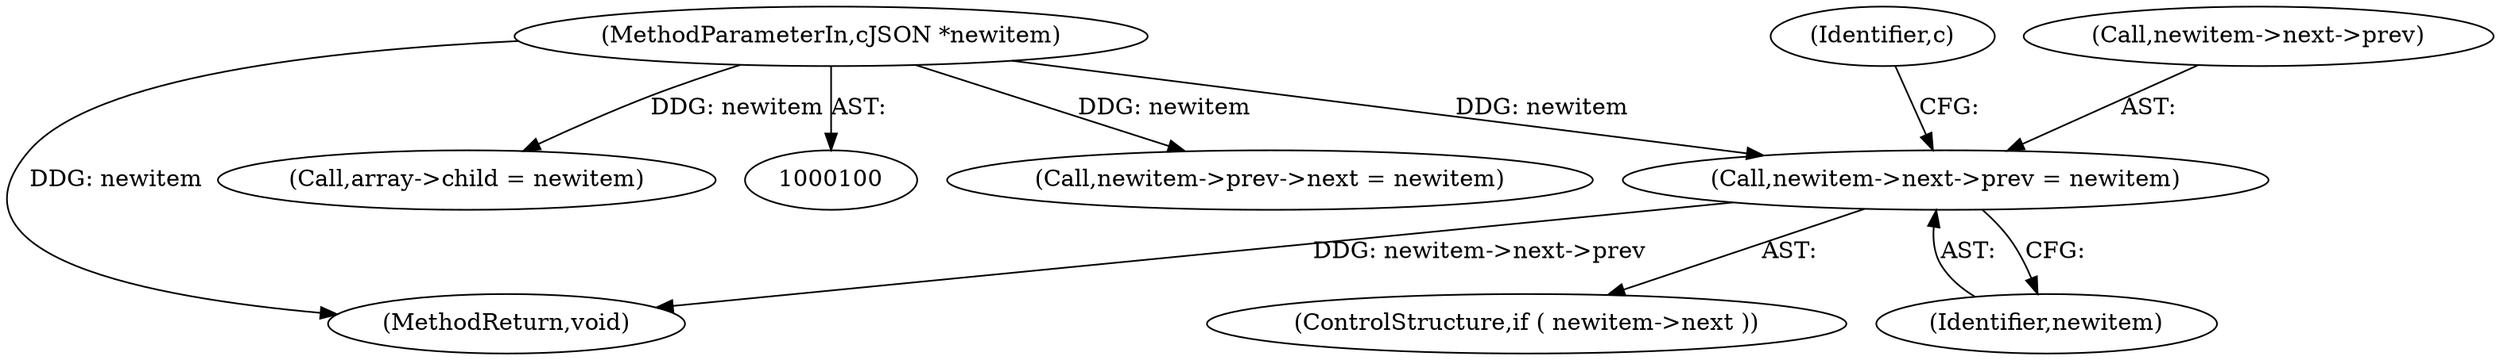 digraph "1_iperf_91f2fa59e8ed80dfbf400add0164ee0e508e412a_29@pointer" {
"1000147" [label="(Call,newitem->next->prev = newitem)"];
"1000103" [label="(MethodParameterIn,cJSON *newitem)"];
"1000153" [label="(Identifier,newitem)"];
"1000143" [label="(ControlStructure,if ( newitem->next ))"];
"1000166" [label="(Call,newitem->prev->next = newitem)"];
"1000156" [label="(Identifier,c)"];
"1000184" [label="(MethodReturn,void)"];
"1000103" [label="(MethodParameterIn,cJSON *newitem)"];
"1000147" [label="(Call,newitem->next->prev = newitem)"];
"1000160" [label="(Call,array->child = newitem)"];
"1000148" [label="(Call,newitem->next->prev)"];
"1000147" -> "1000143"  [label="AST: "];
"1000147" -> "1000153"  [label="CFG: "];
"1000148" -> "1000147"  [label="AST: "];
"1000153" -> "1000147"  [label="AST: "];
"1000156" -> "1000147"  [label="CFG: "];
"1000147" -> "1000184"  [label="DDG: newitem->next->prev"];
"1000103" -> "1000147"  [label="DDG: newitem"];
"1000103" -> "1000100"  [label="AST: "];
"1000103" -> "1000184"  [label="DDG: newitem"];
"1000103" -> "1000160"  [label="DDG: newitem"];
"1000103" -> "1000166"  [label="DDG: newitem"];
}
